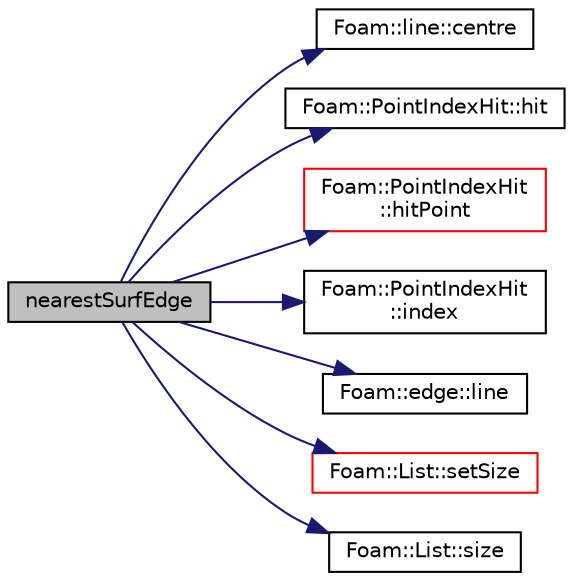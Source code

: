 digraph "nearestSurfEdge"
{
  bgcolor="transparent";
  edge [fontname="Helvetica",fontsize="10",labelfontname="Helvetica",labelfontsize="10"];
  node [fontname="Helvetica",fontsize="10",shape=record];
  rankdir="LR";
  Node1 [label="nearestSurfEdge",height=0.2,width=0.4,color="black", fillcolor="grey75", style="filled", fontcolor="black"];
  Node1 -> Node2 [color="midnightblue",fontsize="10",style="solid",fontname="Helvetica"];
  Node2 [label="Foam::line::centre",height=0.2,width=0.4,color="black",URL="$a01321.html#aa827cbb8a8c37bb9d4e1ef7eaa234792",tooltip="Return centre (centroid) "];
  Node1 -> Node3 [color="midnightblue",fontsize="10",style="solid",fontname="Helvetica"];
  Node3 [label="Foam::PointIndexHit::hit",height=0.2,width=0.4,color="black",URL="$a01873.html#ad963d38a624b8bf8b37c210109dba03c",tooltip="Is there a hit. "];
  Node1 -> Node4 [color="midnightblue",fontsize="10",style="solid",fontname="Helvetica"];
  Node4 [label="Foam::PointIndexHit\l::hitPoint",height=0.2,width=0.4,color="red",URL="$a01873.html#a0c448cd4b96e9ea9ba38c62c019a8bce",tooltip="Return hit point. "];
  Node1 -> Node5 [color="midnightblue",fontsize="10",style="solid",fontname="Helvetica"];
  Node5 [label="Foam::PointIndexHit\l::index",height=0.2,width=0.4,color="black",URL="$a01873.html#a7d1e8acadb27bd2b4e61457d47b71b6f",tooltip="Return index. "];
  Node1 -> Node6 [color="midnightblue",fontsize="10",style="solid",fontname="Helvetica"];
  Node6 [label="Foam::edge::line",height=0.2,width=0.4,color="black",URL="$a00606.html#aefea0e4a074dd0ba02419922ed063888",tooltip="Return edge line. "];
  Node1 -> Node7 [color="midnightblue",fontsize="10",style="solid",fontname="Helvetica"];
  Node7 [label="Foam::List::setSize",height=0.2,width=0.4,color="red",URL="$a01355.html#aedb985ffeaf1bdbfeccc2a8730405703",tooltip="Reset size of List. "];
  Node1 -> Node8 [color="midnightblue",fontsize="10",style="solid",fontname="Helvetica"];
  Node8 [label="Foam::List::size",height=0.2,width=0.4,color="black",URL="$a01355.html#a8a5f6fa29bd4b500caf186f60245b384",tooltip="Override size to be inconsistent with allocated storage. "];
}

